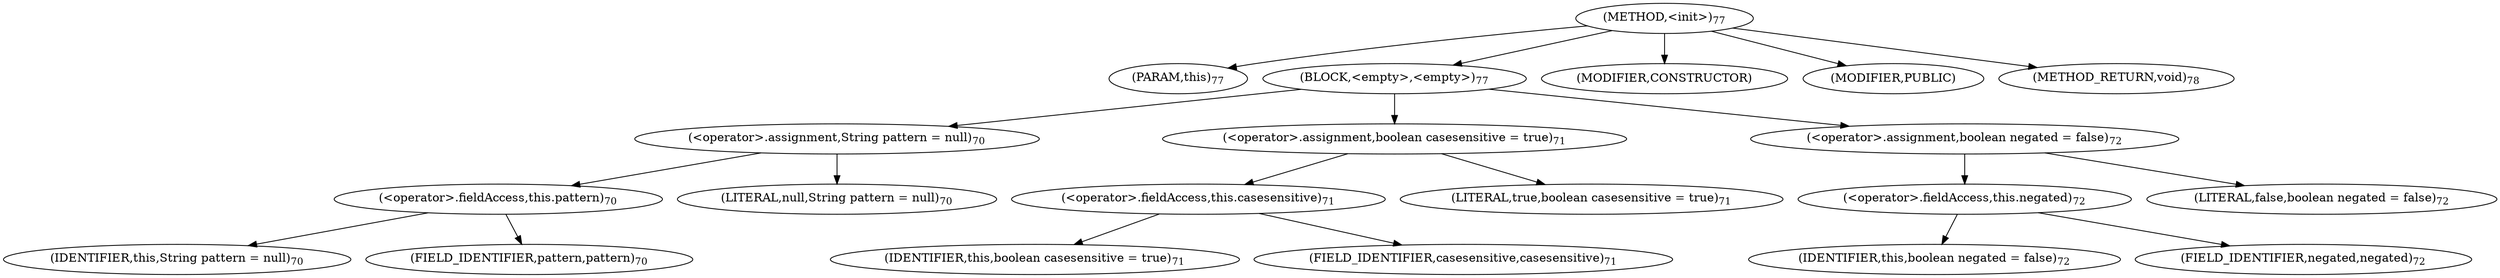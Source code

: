 digraph "&lt;init&gt;" {  
"44" [label = <(METHOD,&lt;init&gt;)<SUB>77</SUB>> ]
"45" [label = <(PARAM,this)<SUB>77</SUB>> ]
"46" [label = <(BLOCK,&lt;empty&gt;,&lt;empty&gt;)<SUB>77</SUB>> ]
"47" [label = <(&lt;operator&gt;.assignment,String pattern = null)<SUB>70</SUB>> ]
"48" [label = <(&lt;operator&gt;.fieldAccess,this.pattern)<SUB>70</SUB>> ]
"49" [label = <(IDENTIFIER,this,String pattern = null)<SUB>70</SUB>> ]
"50" [label = <(FIELD_IDENTIFIER,pattern,pattern)<SUB>70</SUB>> ]
"51" [label = <(LITERAL,null,String pattern = null)<SUB>70</SUB>> ]
"52" [label = <(&lt;operator&gt;.assignment,boolean casesensitive = true)<SUB>71</SUB>> ]
"53" [label = <(&lt;operator&gt;.fieldAccess,this.casesensitive)<SUB>71</SUB>> ]
"54" [label = <(IDENTIFIER,this,boolean casesensitive = true)<SUB>71</SUB>> ]
"55" [label = <(FIELD_IDENTIFIER,casesensitive,casesensitive)<SUB>71</SUB>> ]
"56" [label = <(LITERAL,true,boolean casesensitive = true)<SUB>71</SUB>> ]
"57" [label = <(&lt;operator&gt;.assignment,boolean negated = false)<SUB>72</SUB>> ]
"58" [label = <(&lt;operator&gt;.fieldAccess,this.negated)<SUB>72</SUB>> ]
"59" [label = <(IDENTIFIER,this,boolean negated = false)<SUB>72</SUB>> ]
"60" [label = <(FIELD_IDENTIFIER,negated,negated)<SUB>72</SUB>> ]
"61" [label = <(LITERAL,false,boolean negated = false)<SUB>72</SUB>> ]
"62" [label = <(MODIFIER,CONSTRUCTOR)> ]
"63" [label = <(MODIFIER,PUBLIC)> ]
"64" [label = <(METHOD_RETURN,void)<SUB>78</SUB>> ]
  "44" -> "45" 
  "44" -> "46" 
  "44" -> "62" 
  "44" -> "63" 
  "44" -> "64" 
  "46" -> "47" 
  "46" -> "52" 
  "46" -> "57" 
  "47" -> "48" 
  "47" -> "51" 
  "48" -> "49" 
  "48" -> "50" 
  "52" -> "53" 
  "52" -> "56" 
  "53" -> "54" 
  "53" -> "55" 
  "57" -> "58" 
  "57" -> "61" 
  "58" -> "59" 
  "58" -> "60" 
}
